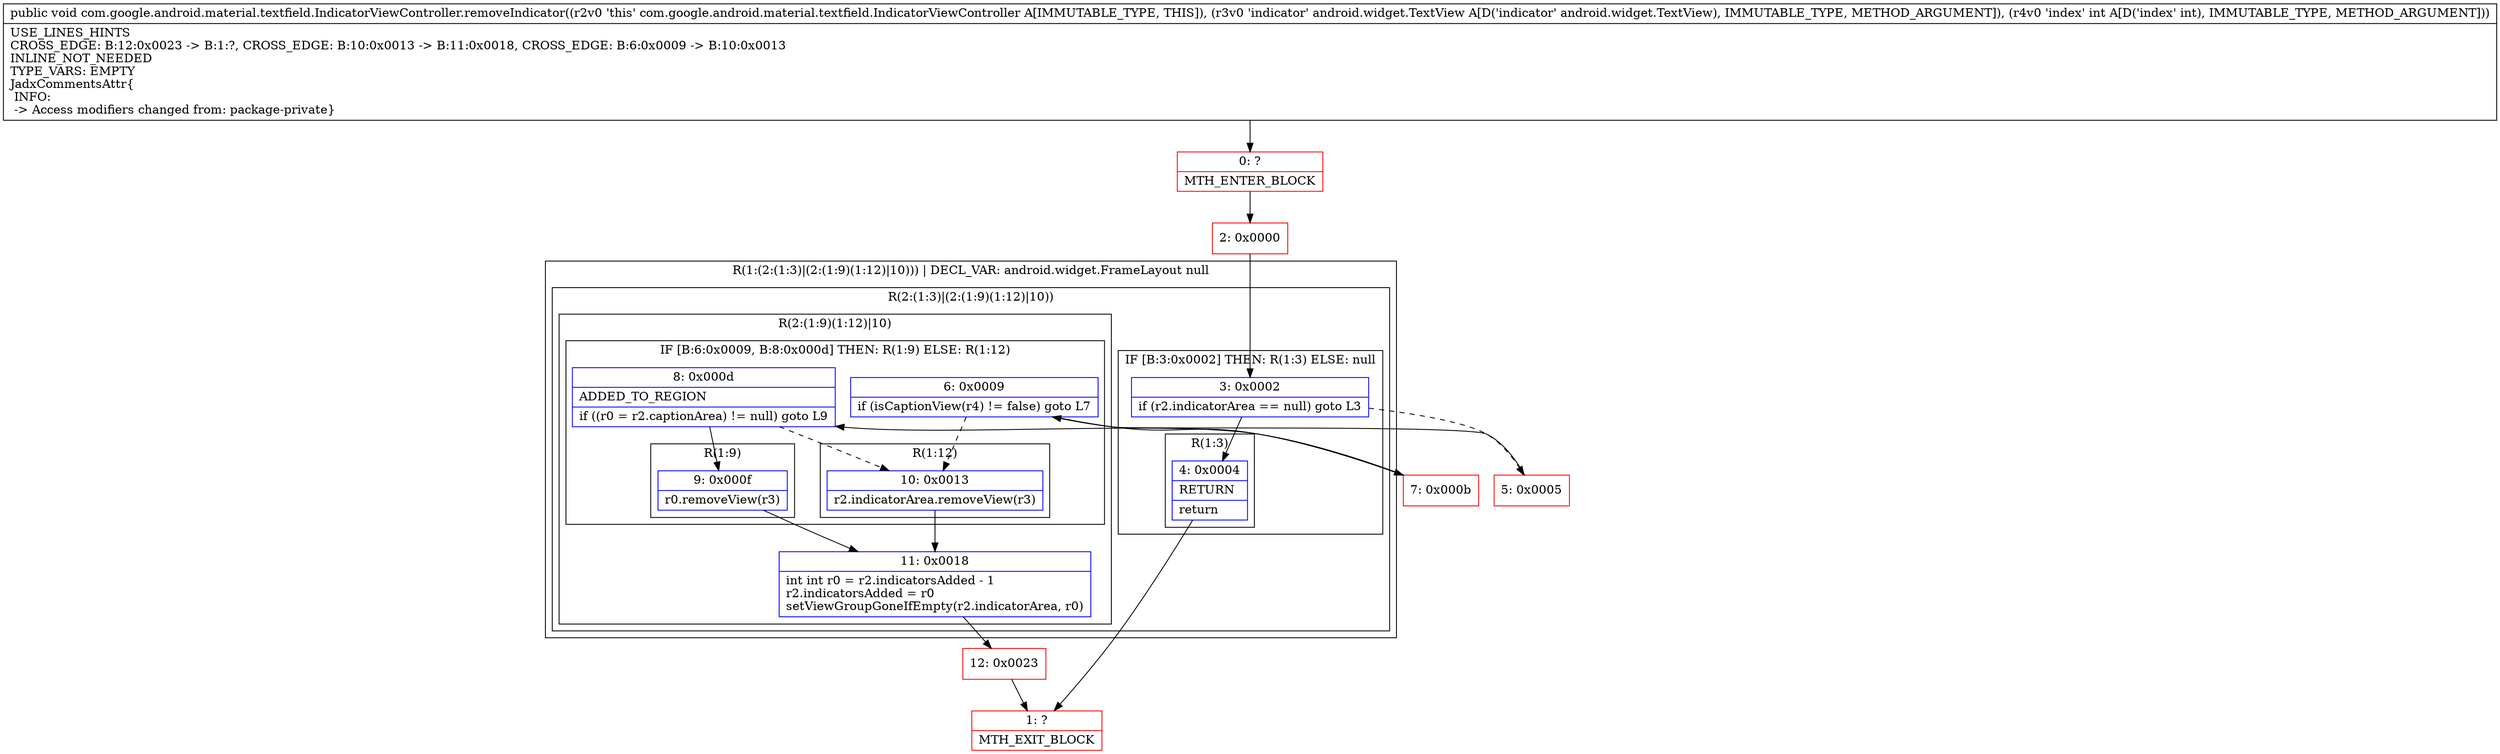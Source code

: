 digraph "CFG forcom.google.android.material.textfield.IndicatorViewController.removeIndicator(Landroid\/widget\/TextView;I)V" {
subgraph cluster_Region_91255878 {
label = "R(1:(2:(1:3)|(2:(1:9)(1:12)|10))) | DECL_VAR: android.widget.FrameLayout null\l";
node [shape=record,color=blue];
subgraph cluster_Region_1773759772 {
label = "R(2:(1:3)|(2:(1:9)(1:12)|10))";
node [shape=record,color=blue];
subgraph cluster_IfRegion_1828389090 {
label = "IF [B:3:0x0002] THEN: R(1:3) ELSE: null";
node [shape=record,color=blue];
Node_3 [shape=record,label="{3\:\ 0x0002|if (r2.indicatorArea == null) goto L3\l}"];
subgraph cluster_Region_967839217 {
label = "R(1:3)";
node [shape=record,color=blue];
Node_4 [shape=record,label="{4\:\ 0x0004|RETURN\l|return\l}"];
}
}
subgraph cluster_Region_1654565427 {
label = "R(2:(1:9)(1:12)|10)";
node [shape=record,color=blue];
subgraph cluster_IfRegion_1071946949 {
label = "IF [B:6:0x0009, B:8:0x000d] THEN: R(1:9) ELSE: R(1:12)";
node [shape=record,color=blue];
Node_6 [shape=record,label="{6\:\ 0x0009|if (isCaptionView(r4) != false) goto L7\l}"];
Node_8 [shape=record,label="{8\:\ 0x000d|ADDED_TO_REGION\l|if ((r0 = r2.captionArea) != null) goto L9\l}"];
subgraph cluster_Region_496490408 {
label = "R(1:9)";
node [shape=record,color=blue];
Node_9 [shape=record,label="{9\:\ 0x000f|r0.removeView(r3)\l}"];
}
subgraph cluster_Region_694106344 {
label = "R(1:12)";
node [shape=record,color=blue];
Node_10 [shape=record,label="{10\:\ 0x0013|r2.indicatorArea.removeView(r3)\l}"];
}
}
Node_11 [shape=record,label="{11\:\ 0x0018|int int r0 = r2.indicatorsAdded \- 1\lr2.indicatorsAdded = r0\lsetViewGroupGoneIfEmpty(r2.indicatorArea, r0)\l}"];
}
}
}
Node_0 [shape=record,color=red,label="{0\:\ ?|MTH_ENTER_BLOCK\l}"];
Node_2 [shape=record,color=red,label="{2\:\ 0x0000}"];
Node_1 [shape=record,color=red,label="{1\:\ ?|MTH_EXIT_BLOCK\l}"];
Node_5 [shape=record,color=red,label="{5\:\ 0x0005}"];
Node_7 [shape=record,color=red,label="{7\:\ 0x000b}"];
Node_12 [shape=record,color=red,label="{12\:\ 0x0023}"];
MethodNode[shape=record,label="{public void com.google.android.material.textfield.IndicatorViewController.removeIndicator((r2v0 'this' com.google.android.material.textfield.IndicatorViewController A[IMMUTABLE_TYPE, THIS]), (r3v0 'indicator' android.widget.TextView A[D('indicator' android.widget.TextView), IMMUTABLE_TYPE, METHOD_ARGUMENT]), (r4v0 'index' int A[D('index' int), IMMUTABLE_TYPE, METHOD_ARGUMENT]))  | USE_LINES_HINTS\lCROSS_EDGE: B:12:0x0023 \-\> B:1:?, CROSS_EDGE: B:10:0x0013 \-\> B:11:0x0018, CROSS_EDGE: B:6:0x0009 \-\> B:10:0x0013\lINLINE_NOT_NEEDED\lTYPE_VARS: EMPTY\lJadxCommentsAttr\{\l INFO: \l \-\> Access modifiers changed from: package\-private\}\l}"];
MethodNode -> Node_0;Node_3 -> Node_4;
Node_3 -> Node_5[style=dashed];
Node_4 -> Node_1;
Node_6 -> Node_7;
Node_6 -> Node_10[style=dashed];
Node_8 -> Node_9;
Node_8 -> Node_10[style=dashed];
Node_9 -> Node_11;
Node_10 -> Node_11;
Node_11 -> Node_12;
Node_0 -> Node_2;
Node_2 -> Node_3;
Node_5 -> Node_6;
Node_7 -> Node_8;
Node_12 -> Node_1;
}

